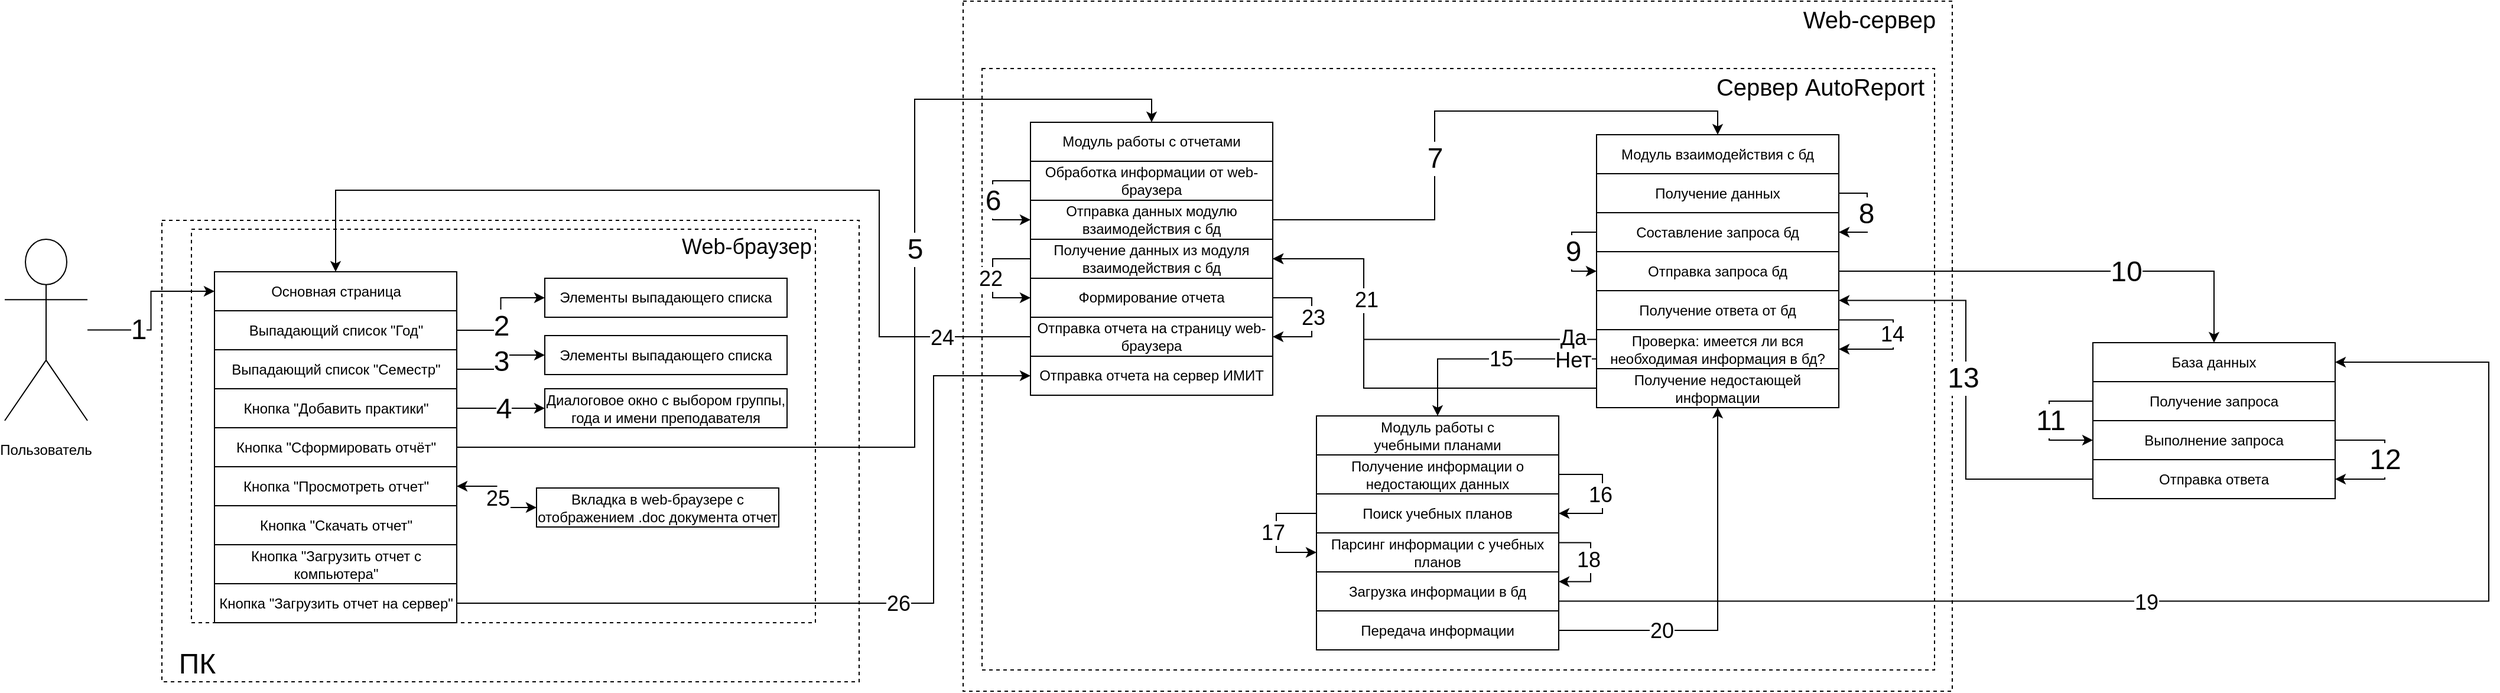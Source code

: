 <mxfile version="20.8.23" type="device"><diagram id="2M2Oe5AEGvvBh3n82ovU" name="Страница 1"><mxGraphModel dx="2146" dy="-352" grid="0" gridSize="10" guides="1" tooltips="1" connect="1" arrows="1" fold="1" page="1" pageScale="1" pageWidth="827" pageHeight="1169" math="0" shadow="0"><root><mxCell id="0"/><mxCell id="1" parent="0"/><mxCell id="Io2Asy2j4TUWzJSrXeQ6-124" value="" style="rounded=0;whiteSpace=wrap;html=1;fontColor=none;dashed=1;" parent="1" vertex="1"><mxGeometry x="825" y="1662" width="837" height="584" as="geometry"/></mxCell><mxCell id="SfTR2o447av3NpVFo-qS-1" value="" style="rounded=0;whiteSpace=wrap;html=1;fontColor=none;dashed=1;" parent="1" vertex="1"><mxGeometry x="841" y="1719" width="806" height="509" as="geometry"/></mxCell><mxCell id="Io2Asy2j4TUWzJSrXeQ6-74" value="" style="rounded=0;whiteSpace=wrap;html=1;fontColor=none;dashed=1;" parent="1" vertex="1"><mxGeometry x="147" y="1847.5" width="590" height="390.5" as="geometry"/></mxCell><mxCell id="Io2Asy2j4TUWzJSrXeQ6-127" value="" style="rounded=0;whiteSpace=wrap;html=1;fontColor=none;dashed=1;" parent="1" vertex="1"><mxGeometry x="172" y="1855" width="528" height="333" as="geometry"/></mxCell><mxCell id="CuMX3ssNwXNhqQBZ6SAl-18" style="edgeStyle=orthogonalEdgeStyle;rounded=0;orthogonalLoop=1;jettySize=auto;html=1;entryX=0;entryY=0.5;entryDx=0;entryDy=0;" edge="1" parent="1" source="Io2Asy2j4TUWzJSrXeQ6-73" target="Io2Asy2j4TUWzJSrXeQ6-84"><mxGeometry relative="1" as="geometry"/></mxCell><mxCell id="CuMX3ssNwXNhqQBZ6SAl-19" value="&lt;font style=&quot;font-size: 24px;&quot;&gt;1&lt;/font&gt;" style="edgeLabel;html=1;align=center;verticalAlign=middle;resizable=0;points=[];" vertex="1" connectable="0" parent="CuMX3ssNwXNhqQBZ6SAl-18"><mxGeometry x="-0.387" y="1" relative="1" as="geometry"><mxPoint as="offset"/></mxGeometry></mxCell><mxCell id="Io2Asy2j4TUWzJSrXeQ6-73" value="Actor" style="shape=umlActor;verticalLabelPosition=bottom;verticalAlign=top;html=1;outlineConnect=0;fontColor=none;noLabel=1;" parent="1" vertex="1"><mxGeometry x="14" y="1863.5" width="70" height="153.5" as="geometry"/></mxCell><mxCell id="Io2Asy2j4TUWzJSrXeQ6-84" value="Основная страница" style="rounded=0;whiteSpace=wrap;html=1;fontColor=none;" parent="1" vertex="1"><mxGeometry x="191.5" y="1891" width="205" height="33" as="geometry"/></mxCell><mxCell id="CuMX3ssNwXNhqQBZ6SAl-20" style="edgeStyle=orthogonalEdgeStyle;rounded=0;orthogonalLoop=1;jettySize=auto;html=1;exitX=1;exitY=0.5;exitDx=0;exitDy=0;entryX=0;entryY=0.5;entryDx=0;entryDy=0;fontSize=24;" edge="1" parent="1" source="Io2Asy2j4TUWzJSrXeQ6-85" target="Io2Asy2j4TUWzJSrXeQ6-92"><mxGeometry relative="1" as="geometry"/></mxCell><mxCell id="CuMX3ssNwXNhqQBZ6SAl-23" value="2" style="edgeLabel;html=1;align=center;verticalAlign=middle;resizable=0;points=[];fontSize=24;" vertex="1" connectable="0" parent="CuMX3ssNwXNhqQBZ6SAl-20"><mxGeometry x="-0.2" relative="1" as="geometry"><mxPoint as="offset"/></mxGeometry></mxCell><mxCell id="Io2Asy2j4TUWzJSrXeQ6-85" value="Выпадающий список &quot;Год&quot;" style="rounded=0;whiteSpace=wrap;html=1;fontColor=none;" parent="1" vertex="1"><mxGeometry x="191.5" y="1924" width="205" height="33" as="geometry"/></mxCell><mxCell id="CuMX3ssNwXNhqQBZ6SAl-24" style="edgeStyle=orthogonalEdgeStyle;rounded=0;orthogonalLoop=1;jettySize=auto;html=1;exitX=1;exitY=0.5;exitDx=0;exitDy=0;entryX=0;entryY=0.5;entryDx=0;entryDy=0;fontSize=24;" edge="1" parent="1" source="Io2Asy2j4TUWzJSrXeQ6-86" target="Io2Asy2j4TUWzJSrXeQ6-93"><mxGeometry relative="1" as="geometry"/></mxCell><mxCell id="CuMX3ssNwXNhqQBZ6SAl-25" value="3" style="edgeLabel;html=1;align=center;verticalAlign=middle;resizable=0;points=[];fontSize=24;" vertex="1" connectable="0" parent="CuMX3ssNwXNhqQBZ6SAl-24"><mxGeometry x="0.33" y="-1" relative="1" as="geometry"><mxPoint x="-8" y="4" as="offset"/></mxGeometry></mxCell><mxCell id="Io2Asy2j4TUWzJSrXeQ6-86" value="Выпадающий список &quot;Семестр&quot;" style="rounded=0;whiteSpace=wrap;html=1;fontColor=none;" parent="1" vertex="1"><mxGeometry x="191.5" y="1957" width="205" height="33" as="geometry"/></mxCell><mxCell id="CuMX3ssNwXNhqQBZ6SAl-26" style="edgeStyle=orthogonalEdgeStyle;rounded=0;orthogonalLoop=1;jettySize=auto;html=1;exitX=1;exitY=0.5;exitDx=0;exitDy=0;entryX=0;entryY=0.5;entryDx=0;entryDy=0;fontSize=24;" edge="1" parent="1" source="Io2Asy2j4TUWzJSrXeQ6-87" target="CuMX3ssNwXNhqQBZ6SAl-9"><mxGeometry relative="1" as="geometry"/></mxCell><mxCell id="CuMX3ssNwXNhqQBZ6SAl-27" value="4" style="edgeLabel;html=1;align=center;verticalAlign=middle;resizable=0;points=[];fontSize=24;" vertex="1" connectable="0" parent="CuMX3ssNwXNhqQBZ6SAl-26"><mxGeometry x="0.222" y="2" relative="1" as="geometry"><mxPoint x="-6" y="2" as="offset"/></mxGeometry></mxCell><mxCell id="Io2Asy2j4TUWzJSrXeQ6-87" value="Кнопка &quot;Добавить практики&quot;" style="rounded=0;whiteSpace=wrap;html=1;fontColor=none;" parent="1" vertex="1"><mxGeometry x="191.5" y="1990" width="205" height="33" as="geometry"/></mxCell><mxCell id="Io2Asy2j4TUWzJSrXeQ6-88" value="Пользователь" style="text;html=1;strokeColor=none;fillColor=none;align=center;verticalAlign=middle;whiteSpace=wrap;rounded=0;fontColor=none;" parent="1" vertex="1"><mxGeometry x="19" y="2027" width="60" height="30" as="geometry"/></mxCell><mxCell id="Io2Asy2j4TUWzJSrXeQ6-89" value="&lt;font style=&quot;font-size: 24px;&quot;&gt;ПК&lt;/font&gt;" style="text;html=1;strokeColor=none;fillColor=none;align=center;verticalAlign=middle;whiteSpace=wrap;rounded=0;fontColor=none;" parent="1" vertex="1"><mxGeometry x="147" y="2208" width="60" height="30" as="geometry"/></mxCell><mxCell id="Io2Asy2j4TUWzJSrXeQ6-92" value="Элементы выпадающего списка" style="rounded=0;whiteSpace=wrap;html=1;fontColor=none;" parent="1" vertex="1"><mxGeometry x="471" y="1896.5" width="205" height="33" as="geometry"/></mxCell><mxCell id="Io2Asy2j4TUWzJSrXeQ6-93" value="Элементы выпадающего списка" style="rounded=0;whiteSpace=wrap;html=1;fontColor=none;" parent="1" vertex="1"><mxGeometry x="471" y="1945" width="205" height="33" as="geometry"/></mxCell><mxCell id="CuMX3ssNwXNhqQBZ6SAl-82" style="edgeStyle=orthogonalEdgeStyle;rounded=0;orthogonalLoop=1;jettySize=auto;html=1;exitX=1;exitY=0.5;exitDx=0;exitDy=0;entryX=0;entryY=0.5;entryDx=0;entryDy=0;fontSize=18;startArrow=classic;startFill=1;" edge="1" parent="1" source="Io2Asy2j4TUWzJSrXeQ6-96" target="Io2Asy2j4TUWzJSrXeQ6-102"><mxGeometry relative="1" as="geometry"/></mxCell><mxCell id="CuMX3ssNwXNhqQBZ6SAl-86" value="25" style="edgeLabel;html=1;align=center;verticalAlign=middle;resizable=0;points=[];fontSize=18;" vertex="1" connectable="0" parent="CuMX3ssNwXNhqQBZ6SAl-82"><mxGeometry x="-0.286" relative="1" as="geometry"><mxPoint x="4" y="10" as="offset"/></mxGeometry></mxCell><mxCell id="Io2Asy2j4TUWzJSrXeQ6-96" value="Кнопка &quot;Просмотреть отчет&quot;" style="rounded=0;whiteSpace=wrap;html=1;fontColor=none;" parent="1" vertex="1"><mxGeometry x="191.5" y="2056" width="205" height="33" as="geometry"/></mxCell><mxCell id="Io2Asy2j4TUWzJSrXeQ6-97" value="Кнопка &quot;Загрузить отчет с компьютера&quot;" style="rounded=0;whiteSpace=wrap;html=1;fontColor=none;" parent="1" vertex="1"><mxGeometry x="191.5" y="2122" width="205" height="33" as="geometry"/></mxCell><mxCell id="Io2Asy2j4TUWzJSrXeQ6-98" value="Кнопка &quot;Скачать отчет&quot;" style="rounded=0;whiteSpace=wrap;html=1;fontColor=none;" parent="1" vertex="1"><mxGeometry x="191.5" y="2089" width="205" height="33" as="geometry"/></mxCell><mxCell id="CuMX3ssNwXNhqQBZ6SAl-84" style="edgeStyle=orthogonalEdgeStyle;rounded=0;orthogonalLoop=1;jettySize=auto;html=1;exitX=1;exitY=0.5;exitDx=0;exitDy=0;entryX=0;entryY=0.5;entryDx=0;entryDy=0;fontSize=18;startArrow=none;startFill=0;" edge="1" parent="1" source="Io2Asy2j4TUWzJSrXeQ6-99" target="Io2Asy2j4TUWzJSrXeQ6-108"><mxGeometry relative="1" as="geometry"><Array as="points"><mxPoint x="800" y="2172"/><mxPoint x="800" y="1979"/></Array></mxGeometry></mxCell><mxCell id="CuMX3ssNwXNhqQBZ6SAl-87" value="26" style="edgeLabel;html=1;align=center;verticalAlign=middle;resizable=0;points=[];fontSize=18;" vertex="1" connectable="0" parent="CuMX3ssNwXNhqQBZ6SAl-84"><mxGeometry x="0.099" y="1" relative="1" as="geometry"><mxPoint x="1" y="1" as="offset"/></mxGeometry></mxCell><mxCell id="Io2Asy2j4TUWzJSrXeQ6-99" value="Кнопка &quot;Загрузить отчет на сервер&quot;" style="rounded=0;whiteSpace=wrap;html=1;fontColor=none;" parent="1" vertex="1"><mxGeometry x="191.5" y="2155" width="205" height="33" as="geometry"/></mxCell><mxCell id="Io2Asy2j4TUWzJSrXeQ6-102" value="Вкладка в web-браузере с отображением .doc документа отчет" style="rounded=0;whiteSpace=wrap;html=1;fontColor=none;" parent="1" vertex="1"><mxGeometry x="464" y="2074" width="205" height="33" as="geometry"/></mxCell><mxCell id="Io2Asy2j4TUWzJSrXeQ6-104" value="Модуль работы с отчетами" style="rounded=0;whiteSpace=wrap;html=1;fontColor=none;" parent="1" vertex="1"><mxGeometry x="882" y="1764.5" width="205" height="33" as="geometry"/></mxCell><mxCell id="CuMX3ssNwXNhqQBZ6SAl-80" style="edgeStyle=orthogonalEdgeStyle;rounded=0;orthogonalLoop=1;jettySize=auto;html=1;exitX=1;exitY=0.5;exitDx=0;exitDy=0;entryX=1;entryY=0.5;entryDx=0;entryDy=0;fontSize=18;" edge="1" parent="1" source="Io2Asy2j4TUWzJSrXeQ6-105" target="Io2Asy2j4TUWzJSrXeQ6-107"><mxGeometry relative="1" as="geometry"><Array as="points"><mxPoint x="1120" y="1913"/><mxPoint x="1120" y="1946"/></Array></mxGeometry></mxCell><mxCell id="CuMX3ssNwXNhqQBZ6SAl-81" value="23" style="edgeLabel;html=1;align=center;verticalAlign=middle;resizable=0;points=[];fontSize=18;" vertex="1" connectable="0" parent="CuMX3ssNwXNhqQBZ6SAl-80"><mxGeometry x="-0.273" y="1" relative="1" as="geometry"><mxPoint y="14" as="offset"/></mxGeometry></mxCell><mxCell id="Io2Asy2j4TUWzJSrXeQ6-105" value="Формирование отчета" style="rounded=0;whiteSpace=wrap;html=1;fontColor=none;" parent="1" vertex="1"><mxGeometry x="882" y="1896.5" width="205" height="33" as="geometry"/></mxCell><mxCell id="CuMX3ssNwXNhqQBZ6SAl-83" style="edgeStyle=orthogonalEdgeStyle;rounded=0;orthogonalLoop=1;jettySize=auto;html=1;exitX=0;exitY=0.5;exitDx=0;exitDy=0;entryX=0.5;entryY=0;entryDx=0;entryDy=0;fontSize=18;startArrow=none;startFill=0;" edge="1" parent="1" source="Io2Asy2j4TUWzJSrXeQ6-107" target="Io2Asy2j4TUWzJSrXeQ6-84"><mxGeometry relative="1" as="geometry"><Array as="points"><mxPoint x="754" y="1946"/><mxPoint x="754" y="1822"/><mxPoint x="294" y="1822"/></Array></mxGeometry></mxCell><mxCell id="CuMX3ssNwXNhqQBZ6SAl-85" value="24" style="edgeLabel;html=1;align=center;verticalAlign=middle;resizable=0;points=[];fontSize=18;" vertex="1" connectable="0" parent="CuMX3ssNwXNhqQBZ6SAl-83"><mxGeometry x="-0.808" y="1" relative="1" as="geometry"><mxPoint as="offset"/></mxGeometry></mxCell><mxCell id="Io2Asy2j4TUWzJSrXeQ6-107" value="Отправка отчета на страницу web-браузера" style="rounded=0;whiteSpace=wrap;html=1;fontColor=none;" parent="1" vertex="1"><mxGeometry x="882" y="1929.5" width="205" height="33" as="geometry"/></mxCell><mxCell id="Io2Asy2j4TUWzJSrXeQ6-108" value="Отправка отчета на сервер ИМИТ" style="rounded=0;whiteSpace=wrap;html=1;fontColor=none;" parent="1" vertex="1"><mxGeometry x="882" y="1962.5" width="205" height="33" as="geometry"/></mxCell><mxCell id="Io2Asy2j4TUWzJSrXeQ6-109" value="База данных" style="rounded=0;whiteSpace=wrap;html=1;fontColor=none;" parent="1" vertex="1"><mxGeometry x="1781" y="1951" width="205" height="33" as="geometry"/></mxCell><mxCell id="CuMX3ssNwXNhqQBZ6SAl-45" style="edgeStyle=orthogonalEdgeStyle;rounded=0;orthogonalLoop=1;jettySize=auto;html=1;exitX=0;exitY=0.5;exitDx=0;exitDy=0;entryX=0;entryY=0.5;entryDx=0;entryDy=0;fontSize=24;" edge="1" parent="1" source="Io2Asy2j4TUWzJSrXeQ6-110" target="Io2Asy2j4TUWzJSrXeQ6-111"><mxGeometry relative="1" as="geometry"><Array as="points"><mxPoint x="1744" y="2000"/><mxPoint x="1744" y="2033"/></Array></mxGeometry></mxCell><mxCell id="CuMX3ssNwXNhqQBZ6SAl-46" value="11" style="edgeLabel;html=1;align=center;verticalAlign=middle;resizable=0;points=[];fontSize=24;" vertex="1" connectable="0" parent="CuMX3ssNwXNhqQBZ6SAl-45"><mxGeometry x="-0.435" relative="1" as="geometry"><mxPoint x="-6" y="16" as="offset"/></mxGeometry></mxCell><mxCell id="Io2Asy2j4TUWzJSrXeQ6-110" value="Получение запроса" style="rounded=0;whiteSpace=wrap;html=1;fontColor=none;" parent="1" vertex="1"><mxGeometry x="1781" y="1984" width="205" height="33" as="geometry"/></mxCell><mxCell id="CuMX3ssNwXNhqQBZ6SAl-47" style="edgeStyle=orthogonalEdgeStyle;rounded=0;orthogonalLoop=1;jettySize=auto;html=1;exitX=1;exitY=0.5;exitDx=0;exitDy=0;entryX=1;entryY=0.5;entryDx=0;entryDy=0;fontSize=24;" edge="1" parent="1" source="Io2Asy2j4TUWzJSrXeQ6-111" target="Io2Asy2j4TUWzJSrXeQ6-112"><mxGeometry relative="1" as="geometry"><Array as="points"><mxPoint x="2028" y="2034"/><mxPoint x="2028" y="2067"/></Array></mxGeometry></mxCell><mxCell id="CuMX3ssNwXNhqQBZ6SAl-48" value="12" style="edgeLabel;html=1;align=center;verticalAlign=middle;resizable=0;points=[];fontSize=24;" vertex="1" connectable="0" parent="CuMX3ssNwXNhqQBZ6SAl-47"><mxGeometry x="-0.259" y="2" relative="1" as="geometry"><mxPoint x="-2" y="15" as="offset"/></mxGeometry></mxCell><mxCell id="Io2Asy2j4TUWzJSrXeQ6-111" value="Выполнение запроса" style="rounded=0;whiteSpace=wrap;html=1;fontColor=none;" parent="1" vertex="1"><mxGeometry x="1781" y="2017" width="205" height="33" as="geometry"/></mxCell><mxCell id="CuMX3ssNwXNhqQBZ6SAl-49" style="edgeStyle=orthogonalEdgeStyle;rounded=0;orthogonalLoop=1;jettySize=auto;html=1;exitX=0;exitY=0.5;exitDx=0;exitDy=0;entryX=1;entryY=0.25;entryDx=0;entryDy=0;fontSize=24;" edge="1" parent="1" source="Io2Asy2j4TUWzJSrXeQ6-112" target="SfTR2o447av3NpVFo-qS-11"><mxGeometry relative="1" as="geometry"/></mxCell><mxCell id="CuMX3ssNwXNhqQBZ6SAl-50" value="13" style="edgeLabel;html=1;align=center;verticalAlign=middle;resizable=0;points=[];fontSize=24;" vertex="1" connectable="0" parent="CuMX3ssNwXNhqQBZ6SAl-49"><mxGeometry x="-0.138" y="2" relative="1" as="geometry"><mxPoint x="-1" y="-35" as="offset"/></mxGeometry></mxCell><mxCell id="Io2Asy2j4TUWzJSrXeQ6-112" value="Отправка ответа" style="rounded=0;whiteSpace=wrap;html=1;fontColor=none;" parent="1" vertex="1"><mxGeometry x="1781" y="2050" width="205" height="33" as="geometry"/></mxCell><mxCell id="CuMX3ssNwXNhqQBZ6SAl-30" style="edgeStyle=orthogonalEdgeStyle;rounded=0;orthogonalLoop=1;jettySize=auto;html=1;exitX=0;exitY=0.5;exitDx=0;exitDy=0;entryX=0;entryY=0.5;entryDx=0;entryDy=0;fontSize=24;" edge="1" parent="1" source="Io2Asy2j4TUWzJSrXeQ6-118" target="Io2Asy2j4TUWzJSrXeQ6-106"><mxGeometry relative="1" as="geometry"><Array as="points"><mxPoint x="850" y="1814"/><mxPoint x="850" y="1847"/></Array></mxGeometry></mxCell><mxCell id="CuMX3ssNwXNhqQBZ6SAl-31" value="6" style="edgeLabel;html=1;align=center;verticalAlign=middle;resizable=0;points=[];fontSize=24;" vertex="1" connectable="0" parent="CuMX3ssNwXNhqQBZ6SAl-30"><mxGeometry x="0.175" relative="1" as="geometry"><mxPoint y="-8" as="offset"/></mxGeometry></mxCell><mxCell id="Io2Asy2j4TUWzJSrXeQ6-118" value="Обработка информации от web-браузера" style="rounded=0;whiteSpace=wrap;html=1;fontColor=none;" parent="1" vertex="1"><mxGeometry x="882" y="1797.5" width="205" height="33" as="geometry"/></mxCell><mxCell id="Io2Asy2j4TUWzJSrXeQ6-125" value="Web-сервер" style="text;html=1;strokeColor=none;fillColor=none;align=center;verticalAlign=middle;whiteSpace=wrap;rounded=0;fontSize=20;fontColor=none;" parent="1" vertex="1"><mxGeometry x="1522" y="1662" width="140" height="30" as="geometry"/></mxCell><mxCell id="Io2Asy2j4TUWzJSrXeQ6-128" value="&lt;font style=&quot;font-size: 18px;&quot;&gt;Web-браузер&lt;/font&gt;" style="text;html=1;strokeColor=none;fillColor=none;align=center;verticalAlign=middle;whiteSpace=wrap;rounded=0;fontColor=none;" parent="1" vertex="1"><mxGeometry x="584" y="1855" width="116" height="30" as="geometry"/></mxCell><mxCell id="SfTR2o447av3NpVFo-qS-3" value="Cервер AutoReport" style="text;html=1;strokeColor=none;fillColor=none;align=center;verticalAlign=middle;whiteSpace=wrap;rounded=0;fontSize=20;fontColor=none;" parent="1" vertex="1"><mxGeometry x="1454" y="1719" width="193" height="30" as="geometry"/></mxCell><mxCell id="SfTR2o447av3NpVFo-qS-7" value="Модуль взаимодействия с бд" style="rounded=0;whiteSpace=wrap;html=1;fontColor=none;" parent="1" vertex="1"><mxGeometry x="1361" y="1775" width="205" height="33" as="geometry"/></mxCell><mxCell id="CuMX3ssNwXNhqQBZ6SAl-37" style="edgeStyle=orthogonalEdgeStyle;rounded=0;orthogonalLoop=1;jettySize=auto;html=1;exitX=1;exitY=0.5;exitDx=0;exitDy=0;entryX=1;entryY=0.5;entryDx=0;entryDy=0;fontSize=24;" edge="1" parent="1" source="SfTR2o447av3NpVFo-qS-8" target="SfTR2o447av3NpVFo-qS-9"><mxGeometry relative="1" as="geometry"><Array as="points"><mxPoint x="1590" y="1825"/><mxPoint x="1590" y="1858"/></Array></mxGeometry></mxCell><mxCell id="CuMX3ssNwXNhqQBZ6SAl-38" value="8" style="edgeLabel;html=1;align=center;verticalAlign=middle;resizable=0;points=[];fontSize=24;" vertex="1" connectable="0" parent="CuMX3ssNwXNhqQBZ6SAl-37"><mxGeometry x="-0.321" y="-2" relative="1" as="geometry"><mxPoint x="1" y="14" as="offset"/></mxGeometry></mxCell><mxCell id="SfTR2o447av3NpVFo-qS-8" value="Получение данных" style="rounded=0;whiteSpace=wrap;html=1;fontColor=none;" parent="1" vertex="1"><mxGeometry x="1361" y="1808" width="205" height="33" as="geometry"/></mxCell><mxCell id="CuMX3ssNwXNhqQBZ6SAl-39" style="edgeStyle=orthogonalEdgeStyle;rounded=0;orthogonalLoop=1;jettySize=auto;html=1;exitX=0;exitY=0.5;exitDx=0;exitDy=0;entryX=0;entryY=0.5;entryDx=0;entryDy=0;fontSize=24;" edge="1" parent="1" source="SfTR2o447av3NpVFo-qS-9" target="SfTR2o447av3NpVFo-qS-10"><mxGeometry relative="1" as="geometry"><Array as="points"><mxPoint x="1340" y="1858"/><mxPoint x="1340" y="1891"/></Array></mxGeometry></mxCell><mxCell id="CuMX3ssNwXNhqQBZ6SAl-40" value="9" style="edgeLabel;html=1;align=center;verticalAlign=middle;resizable=0;points=[];fontSize=24;" vertex="1" connectable="0" parent="CuMX3ssNwXNhqQBZ6SAl-39"><mxGeometry x="-0.293" relative="1" as="geometry"><mxPoint x="1" y="11" as="offset"/></mxGeometry></mxCell><mxCell id="SfTR2o447av3NpVFo-qS-9" value="Составление запроса бд" style="rounded=0;whiteSpace=wrap;html=1;fontColor=none;" parent="1" vertex="1"><mxGeometry x="1361" y="1841" width="205" height="33" as="geometry"/></mxCell><mxCell id="CuMX3ssNwXNhqQBZ6SAl-41" style="edgeStyle=orthogonalEdgeStyle;rounded=0;orthogonalLoop=1;jettySize=auto;html=1;exitX=1;exitY=0.5;exitDx=0;exitDy=0;entryX=0.5;entryY=0;entryDx=0;entryDy=0;fontSize=24;" edge="1" parent="1" source="SfTR2o447av3NpVFo-qS-10" target="Io2Asy2j4TUWzJSrXeQ6-109"><mxGeometry relative="1" as="geometry"/></mxCell><mxCell id="CuMX3ssNwXNhqQBZ6SAl-42" value="10" style="edgeLabel;html=1;align=center;verticalAlign=middle;resizable=0;points=[];fontSize=24;" vertex="1" connectable="0" parent="CuMX3ssNwXNhqQBZ6SAl-41"><mxGeometry x="0.286" y="1" relative="1" as="geometry"><mxPoint y="1" as="offset"/></mxGeometry></mxCell><mxCell id="SfTR2o447av3NpVFo-qS-10" value="Отправка запроса бд" style="rounded=0;whiteSpace=wrap;html=1;fontColor=none;" parent="1" vertex="1"><mxGeometry x="1361" y="1874" width="205" height="33" as="geometry"/></mxCell><mxCell id="CuMX3ssNwXNhqQBZ6SAl-55" style="edgeStyle=orthogonalEdgeStyle;rounded=0;orthogonalLoop=1;jettySize=auto;html=1;exitX=1;exitY=0.75;exitDx=0;exitDy=0;entryX=1;entryY=0.5;entryDx=0;entryDy=0;fontSize=18;" edge="1" parent="1" source="SfTR2o447av3NpVFo-qS-11" target="CuMX3ssNwXNhqQBZ6SAl-16"><mxGeometry relative="1" as="geometry"><Array as="points"><mxPoint x="1612" y="1932"/><mxPoint x="1612" y="1957"/></Array></mxGeometry></mxCell><mxCell id="CuMX3ssNwXNhqQBZ6SAl-56" value="14" style="edgeLabel;html=1;align=center;verticalAlign=middle;resizable=0;points=[];fontSize=18;" vertex="1" connectable="0" parent="CuMX3ssNwXNhqQBZ6SAl-55"><mxGeometry x="0.229" y="5" relative="1" as="geometry"><mxPoint y="-18" as="offset"/></mxGeometry></mxCell><mxCell id="SfTR2o447av3NpVFo-qS-11" value="Получение ответа от бд" style="rounded=0;whiteSpace=wrap;html=1;fontColor=none;" parent="1" vertex="1"><mxGeometry x="1361" y="1907" width="205" height="33" as="geometry"/></mxCell><mxCell id="CuMX3ssNwXNhqQBZ6SAl-78" style="edgeStyle=orthogonalEdgeStyle;rounded=0;orthogonalLoop=1;jettySize=auto;html=1;exitX=0;exitY=0.5;exitDx=0;exitDy=0;entryX=0;entryY=0.5;entryDx=0;entryDy=0;fontSize=18;" edge="1" parent="1" source="SfTR2o447av3NpVFo-qS-12" target="Io2Asy2j4TUWzJSrXeQ6-105"><mxGeometry relative="1" as="geometry"><Array as="points"><mxPoint x="850" y="1880"/><mxPoint x="850" y="1913"/></Array></mxGeometry></mxCell><mxCell id="CuMX3ssNwXNhqQBZ6SAl-79" value="22" style="edgeLabel;html=1;align=center;verticalAlign=middle;resizable=0;points=[];fontSize=18;" vertex="1" connectable="0" parent="CuMX3ssNwXNhqQBZ6SAl-78"><mxGeometry x="0.216" y="-3" relative="1" as="geometry"><mxPoint x="1" y="-10" as="offset"/></mxGeometry></mxCell><mxCell id="SfTR2o447av3NpVFo-qS-12" value="Получение данных из модуля взаимодействия с бд" style="rounded=0;whiteSpace=wrap;html=1;fontColor=none;" parent="1" vertex="1"><mxGeometry x="882" y="1863.5" width="205" height="33" as="geometry"/></mxCell><mxCell id="CuMX3ssNwXNhqQBZ6SAl-32" style="edgeStyle=orthogonalEdgeStyle;rounded=0;orthogonalLoop=1;jettySize=auto;html=1;exitX=1;exitY=0.5;exitDx=0;exitDy=0;entryX=0.5;entryY=0;entryDx=0;entryDy=0;fontSize=24;" edge="1" parent="1" source="Io2Asy2j4TUWzJSrXeQ6-106" target="SfTR2o447av3NpVFo-qS-7"><mxGeometry relative="1" as="geometry"/></mxCell><mxCell id="CuMX3ssNwXNhqQBZ6SAl-33" value="7" style="edgeLabel;html=1;align=center;verticalAlign=middle;resizable=0;points=[];fontSize=24;" vertex="1" connectable="0" parent="CuMX3ssNwXNhqQBZ6SAl-32"><mxGeometry x="-0.341" y="-2" relative="1" as="geometry"><mxPoint x="-2" y="-28" as="offset"/></mxGeometry></mxCell><mxCell id="Io2Asy2j4TUWzJSrXeQ6-106" value="Отправка данных модулю взаимодействия с бд" style="rounded=0;whiteSpace=wrap;html=1;fontColor=none;" parent="1" vertex="1"><mxGeometry x="882" y="1830.5" width="205" height="33" as="geometry"/></mxCell><mxCell id="CuMX3ssNwXNhqQBZ6SAl-28" style="edgeStyle=orthogonalEdgeStyle;rounded=0;orthogonalLoop=1;jettySize=auto;html=1;exitX=1;exitY=0.5;exitDx=0;exitDy=0;entryX=0.5;entryY=0;entryDx=0;entryDy=0;fontSize=24;" edge="1" parent="1" source="CuMX3ssNwXNhqQBZ6SAl-8" target="Io2Asy2j4TUWzJSrXeQ6-104"><mxGeometry relative="1" as="geometry"><Array as="points"><mxPoint x="784" y="2040"/><mxPoint x="784" y="1745"/><mxPoint x="985" y="1745"/></Array></mxGeometry></mxCell><mxCell id="CuMX3ssNwXNhqQBZ6SAl-29" value="5" style="edgeLabel;html=1;align=center;verticalAlign=middle;resizable=0;points=[];fontSize=24;" vertex="1" connectable="0" parent="CuMX3ssNwXNhqQBZ6SAl-28"><mxGeometry x="0.231" relative="1" as="geometry"><mxPoint as="offset"/></mxGeometry></mxCell><mxCell id="CuMX3ssNwXNhqQBZ6SAl-8" value="Кнопка &quot;Сформировать отчёт&quot;" style="rounded=0;whiteSpace=wrap;html=1;fontColor=none;" vertex="1" parent="1"><mxGeometry x="191.5" y="2023" width="205" height="33" as="geometry"/></mxCell><mxCell id="CuMX3ssNwXNhqQBZ6SAl-9" value="Диалоговое окно с выбором группы, года и имени преподавателя" style="rounded=0;whiteSpace=wrap;html=1;fontColor=none;" vertex="1" parent="1"><mxGeometry x="471" y="1990" width="205" height="33" as="geometry"/></mxCell><mxCell id="CuMX3ssNwXNhqQBZ6SAl-10" value="&lt;div&gt;Модуль работы с &lt;br&gt;&lt;/div&gt;&lt;div&gt;учебными планами&lt;/div&gt;" style="rounded=0;whiteSpace=wrap;html=1;fontColor=none;" vertex="1" parent="1"><mxGeometry x="1124" y="2013" width="205" height="33" as="geometry"/></mxCell><mxCell id="CuMX3ssNwXNhqQBZ6SAl-63" style="edgeStyle=orthogonalEdgeStyle;rounded=0;orthogonalLoop=1;jettySize=auto;html=1;exitX=1;exitY=0.5;exitDx=0;exitDy=0;entryX=1;entryY=0.5;entryDx=0;entryDy=0;fontSize=18;" edge="1" parent="1" source="CuMX3ssNwXNhqQBZ6SAl-11" target="CuMX3ssNwXNhqQBZ6SAl-12"><mxGeometry relative="1" as="geometry"><Array as="points"><mxPoint x="1366" y="2063"/><mxPoint x="1366" y="2096"/></Array></mxGeometry></mxCell><mxCell id="CuMX3ssNwXNhqQBZ6SAl-71" value="16" style="edgeLabel;html=1;align=center;verticalAlign=middle;resizable=0;points=[];fontSize=18;" vertex="1" connectable="0" parent="CuMX3ssNwXNhqQBZ6SAl-63"><mxGeometry x="-0.224" y="-2" relative="1" as="geometry"><mxPoint y="13" as="offset"/></mxGeometry></mxCell><mxCell id="CuMX3ssNwXNhqQBZ6SAl-11" value="Получение информации о недостающих данных" style="rounded=0;whiteSpace=wrap;html=1;fontColor=none;" vertex="1" parent="1"><mxGeometry x="1124" y="2046" width="205" height="33" as="geometry"/></mxCell><mxCell id="CuMX3ssNwXNhqQBZ6SAl-64" style="edgeStyle=orthogonalEdgeStyle;rounded=0;orthogonalLoop=1;jettySize=auto;html=1;exitX=0;exitY=0.5;exitDx=0;exitDy=0;entryX=0;entryY=0.5;entryDx=0;entryDy=0;fontSize=18;" edge="1" parent="1" source="CuMX3ssNwXNhqQBZ6SAl-12" target="CuMX3ssNwXNhqQBZ6SAl-13"><mxGeometry relative="1" as="geometry"><Array as="points"><mxPoint x="1090" y="2096"/><mxPoint x="1090" y="2129"/></Array></mxGeometry></mxCell><mxCell id="CuMX3ssNwXNhqQBZ6SAl-72" value="17" style="edgeLabel;html=1;align=center;verticalAlign=middle;resizable=0;points=[];fontSize=18;" vertex="1" connectable="0" parent="CuMX3ssNwXNhqQBZ6SAl-64"><mxGeometry x="-0.257" y="-4" relative="1" as="geometry"><mxPoint x="1" y="13" as="offset"/></mxGeometry></mxCell><mxCell id="CuMX3ssNwXNhqQBZ6SAl-12" value="Поиск учебных планов" style="rounded=0;whiteSpace=wrap;html=1;fontColor=none;" vertex="1" parent="1"><mxGeometry x="1124" y="2079" width="205" height="33" as="geometry"/></mxCell><mxCell id="CuMX3ssNwXNhqQBZ6SAl-66" style="edgeStyle=orthogonalEdgeStyle;rounded=0;orthogonalLoop=1;jettySize=auto;html=1;exitX=1;exitY=0.25;exitDx=0;exitDy=0;entryX=1;entryY=0.25;entryDx=0;entryDy=0;fontSize=18;" edge="1" parent="1" source="CuMX3ssNwXNhqQBZ6SAl-13" target="CuMX3ssNwXNhqQBZ6SAl-14"><mxGeometry relative="1" as="geometry"><Array as="points"><mxPoint x="1356" y="2120"/><mxPoint x="1356" y="2153"/></Array></mxGeometry></mxCell><mxCell id="CuMX3ssNwXNhqQBZ6SAl-73" value="18" style="edgeLabel;html=1;align=center;verticalAlign=middle;resizable=0;points=[];fontSize=18;" vertex="1" connectable="0" parent="CuMX3ssNwXNhqQBZ6SAl-66"><mxGeometry x="-0.317" relative="1" as="geometry"><mxPoint x="-2" y="12" as="offset"/></mxGeometry></mxCell><mxCell id="CuMX3ssNwXNhqQBZ6SAl-13" value="Парсинг информации с учебных планов" style="rounded=0;whiteSpace=wrap;html=1;fontColor=none;" vertex="1" parent="1"><mxGeometry x="1124" y="2112" width="205" height="33" as="geometry"/></mxCell><mxCell id="CuMX3ssNwXNhqQBZ6SAl-67" style="edgeStyle=orthogonalEdgeStyle;rounded=0;orthogonalLoop=1;jettySize=auto;html=1;exitX=1;exitY=0.75;exitDx=0;exitDy=0;entryX=1;entryY=0.5;entryDx=0;entryDy=0;fontSize=18;" edge="1" parent="1" source="CuMX3ssNwXNhqQBZ6SAl-14" target="Io2Asy2j4TUWzJSrXeQ6-109"><mxGeometry relative="1" as="geometry"><Array as="points"><mxPoint x="2116" y="2170"/><mxPoint x="2116" y="1967"/></Array></mxGeometry></mxCell><mxCell id="CuMX3ssNwXNhqQBZ6SAl-75" value="19" style="edgeLabel;html=1;align=center;verticalAlign=middle;resizable=0;points=[];fontSize=18;" vertex="1" connectable="0" parent="CuMX3ssNwXNhqQBZ6SAl-67"><mxGeometry x="-0.112" y="-1" relative="1" as="geometry"><mxPoint as="offset"/></mxGeometry></mxCell><mxCell id="CuMX3ssNwXNhqQBZ6SAl-14" value="Загрузка информации в бд" style="rounded=0;whiteSpace=wrap;html=1;fontColor=none;" vertex="1" parent="1"><mxGeometry x="1124" y="2145" width="205" height="33" as="geometry"/></mxCell><mxCell id="CuMX3ssNwXNhqQBZ6SAl-69" style="edgeStyle=orthogonalEdgeStyle;rounded=0;orthogonalLoop=1;jettySize=auto;html=1;exitX=1;exitY=0.5;exitDx=0;exitDy=0;entryX=0.5;entryY=1;entryDx=0;entryDy=0;fontSize=18;" edge="1" parent="1" source="CuMX3ssNwXNhqQBZ6SAl-15" target="CuMX3ssNwXNhqQBZ6SAl-17"><mxGeometry relative="1" as="geometry"/></mxCell><mxCell id="CuMX3ssNwXNhqQBZ6SAl-76" value="20" style="edgeLabel;html=1;align=center;verticalAlign=middle;resizable=0;points=[];fontSize=18;" vertex="1" connectable="0" parent="CuMX3ssNwXNhqQBZ6SAl-69"><mxGeometry x="-0.461" y="1" relative="1" as="geometry"><mxPoint y="1" as="offset"/></mxGeometry></mxCell><mxCell id="CuMX3ssNwXNhqQBZ6SAl-15" value="Передача информации" style="rounded=0;whiteSpace=wrap;html=1;fontColor=none;" vertex="1" parent="1"><mxGeometry x="1124" y="2178" width="205" height="33" as="geometry"/></mxCell><mxCell id="CuMX3ssNwXNhqQBZ6SAl-57" style="edgeStyle=orthogonalEdgeStyle;rounded=0;orthogonalLoop=1;jettySize=auto;html=1;exitX=0;exitY=0.25;exitDx=0;exitDy=0;entryX=1;entryY=0.5;entryDx=0;entryDy=0;fontSize=18;" edge="1" parent="1" source="CuMX3ssNwXNhqQBZ6SAl-16" target="SfTR2o447av3NpVFo-qS-12"><mxGeometry relative="1" as="geometry"><Array as="points"><mxPoint x="1164" y="1948"/><mxPoint x="1164" y="1880"/></Array></mxGeometry></mxCell><mxCell id="CuMX3ssNwXNhqQBZ6SAl-58" value="Да" style="edgeLabel;html=1;align=center;verticalAlign=middle;resizable=0;points=[];fontSize=18;" vertex="1" connectable="0" parent="CuMX3ssNwXNhqQBZ6SAl-57"><mxGeometry x="-0.8" y="4" relative="1" as="geometry"><mxPoint x="14" y="-6" as="offset"/></mxGeometry></mxCell><mxCell id="CuMX3ssNwXNhqQBZ6SAl-59" style="edgeStyle=orthogonalEdgeStyle;rounded=0;orthogonalLoop=1;jettySize=auto;html=1;exitX=0;exitY=0.75;exitDx=0;exitDy=0;entryX=0.5;entryY=0;entryDx=0;entryDy=0;fontSize=18;" edge="1" parent="1" source="CuMX3ssNwXNhqQBZ6SAl-16" target="CuMX3ssNwXNhqQBZ6SAl-10"><mxGeometry relative="1" as="geometry"/></mxCell><mxCell id="CuMX3ssNwXNhqQBZ6SAl-60" value="Нет" style="edgeLabel;html=1;align=center;verticalAlign=middle;resizable=0;points=[];fontSize=18;" vertex="1" connectable="0" parent="CuMX3ssNwXNhqQBZ6SAl-59"><mxGeometry x="-0.781" y="1" relative="1" as="geometry"><mxPoint as="offset"/></mxGeometry></mxCell><mxCell id="CuMX3ssNwXNhqQBZ6SAl-61" value="15" style="edgeLabel;html=1;align=center;verticalAlign=middle;resizable=0;points=[];fontSize=18;" vertex="1" connectable="0" parent="CuMX3ssNwXNhqQBZ6SAl-59"><mxGeometry x="0.281" y="-1" relative="1" as="geometry"><mxPoint x="36" y="1" as="offset"/></mxGeometry></mxCell><mxCell id="CuMX3ssNwXNhqQBZ6SAl-16" value="Проверка: имеется ли вся необходимая информация в бд?" style="rounded=0;whiteSpace=wrap;html=1;fontColor=none;" vertex="1" parent="1"><mxGeometry x="1361" y="1940" width="205" height="33" as="geometry"/></mxCell><mxCell id="CuMX3ssNwXNhqQBZ6SAl-70" style="edgeStyle=orthogonalEdgeStyle;rounded=0;orthogonalLoop=1;jettySize=auto;html=1;exitX=0;exitY=0.5;exitDx=0;exitDy=0;entryX=1;entryY=0.5;entryDx=0;entryDy=0;fontSize=18;" edge="1" parent="1" source="CuMX3ssNwXNhqQBZ6SAl-17" target="SfTR2o447av3NpVFo-qS-12"><mxGeometry relative="1" as="geometry"><Array as="points"><mxPoint x="1164" y="1990"/><mxPoint x="1164" y="1880"/></Array></mxGeometry></mxCell><mxCell id="CuMX3ssNwXNhqQBZ6SAl-77" value="21" style="edgeLabel;html=1;align=center;verticalAlign=middle;resizable=0;points=[];fontSize=18;" vertex="1" connectable="0" parent="CuMX3ssNwXNhqQBZ6SAl-70"><mxGeometry x="0.416" y="-2" relative="1" as="geometry"><mxPoint as="offset"/></mxGeometry></mxCell><mxCell id="CuMX3ssNwXNhqQBZ6SAl-17" value="Получение недостающей информации" style="rounded=0;whiteSpace=wrap;html=1;fontColor=none;" vertex="1" parent="1"><mxGeometry x="1361" y="1973" width="205" height="33" as="geometry"/></mxCell></root></mxGraphModel></diagram></mxfile>